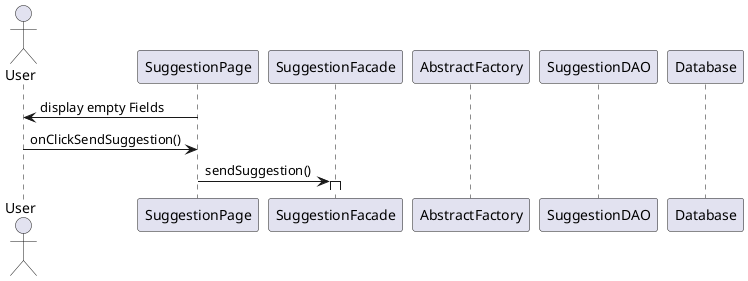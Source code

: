 @startuml

skinparam responseMessageBelowArrow true

 actor User
 participant "SuggestionPage" as UI
 participant "SuggestionFacade" as Facade
 participant "AbstractFactory" as Factory
 participant "SuggestionDAO" as DAO
 participant "Database" as DB

    UI -> User : display empty Fields
    User -> UI : onClickSendSuggestion()
    UI -> Facade++ : sendSuggestion()

@enduml

@startuml
skinparam responseMessageBelowArrow true

actor Admin
participant PartnerPage
participant PartnerController
participant PartnerFacade
participant AbstractFactory
participant PartnerDAO
participant DataBase

activate Admin

PartnerPage -> Admin: displayPartnerList
Admin -> PartnerPage++: enterName
Admin -> PartnerPage: enterDescription
Admin -> PartnerPage: enterWebsite
Admin -> PartnerPage: clickOnCreatePartner
PartnerPage -> PartnerController++: onClickButtonCreatePartner()
PartnerController -> PartnerFacade++: createPartner()
PartnerFacade -> AbstractFactory++: createPartnerDAO()

alt Partner doesn't exist
    PartnerController --> PartnerPage: createSucessful()
    PartnerPage --> Admin--: display(partnerListWindow)
else Partner already exist
    PartnerController -> PartnerPage: createFailed()
    PartnerPage --> Admin--: display(invalid)
end

@enduml

//UPDATE PARTNER

@startuml
skinparam responseMessageBelowArrow true

actor Admin
participant PartnerPage
participant PartnerController
participant PartnerFacade
participant AbstractFactory
participant PartnerDAO
participant DataBase

activate Admin

PartnerPage -> Admin: displayPartnerList
Admin -> PartnerPage++: enterName
Admin -> PartnerPage: enterDescription
Admin -> PartnerPage: enterWebsite
Admin -> PartnerPage: clickOnUpdatePartner
PartnerPage -> PartnerController++: onClickButtonUpdatePartner()
PartnerController -> PartnerFacade++: updatePartner()
PartnerFacade -> AbstractFactory++: updatePartnerDAO()

alt Partner already exist
    PartnerController --> PartnerPage: updateSucessful()
    PartnerPage --> Admin--: display(partnerListWindow)
else Partner doesn't exist
    PartnerController -> PartnerPage: updateFailed()
    PartnerPage --> Admin--: display(invalid)
end

@enduml

//DELETE PARTNER

@startuml
skinparam responseMessageBelowArrow true

actor Admin
participant PartnerPage
participant PartnerController
participant PartnerFacade
participant AbstractFactory
participant PartnerDAO
participant DataBase

activate Admin

PartnerPage -> Admin: displayPartnerList
Admin -> PartnerPage: clickOnDeletePartner
PartnerPage -> PartnerController++: onClickButtonDeletePartner()
PartnerController -> PartnerFacade++: deletePartner()
PartnerFacade -> AbstractFactory++: deletePartnerDAO()

alt Partner already exist
    PartnerController --> PartnerPage: deleteSucessful()
    PartnerPage --> Admin--: display(partnerListWindow)
else Partner doesn't exist
    PartnerController -> PartnerPage: deleteFailed()
    PartnerPage --> Admin--: display(invalid)
end

@enduml